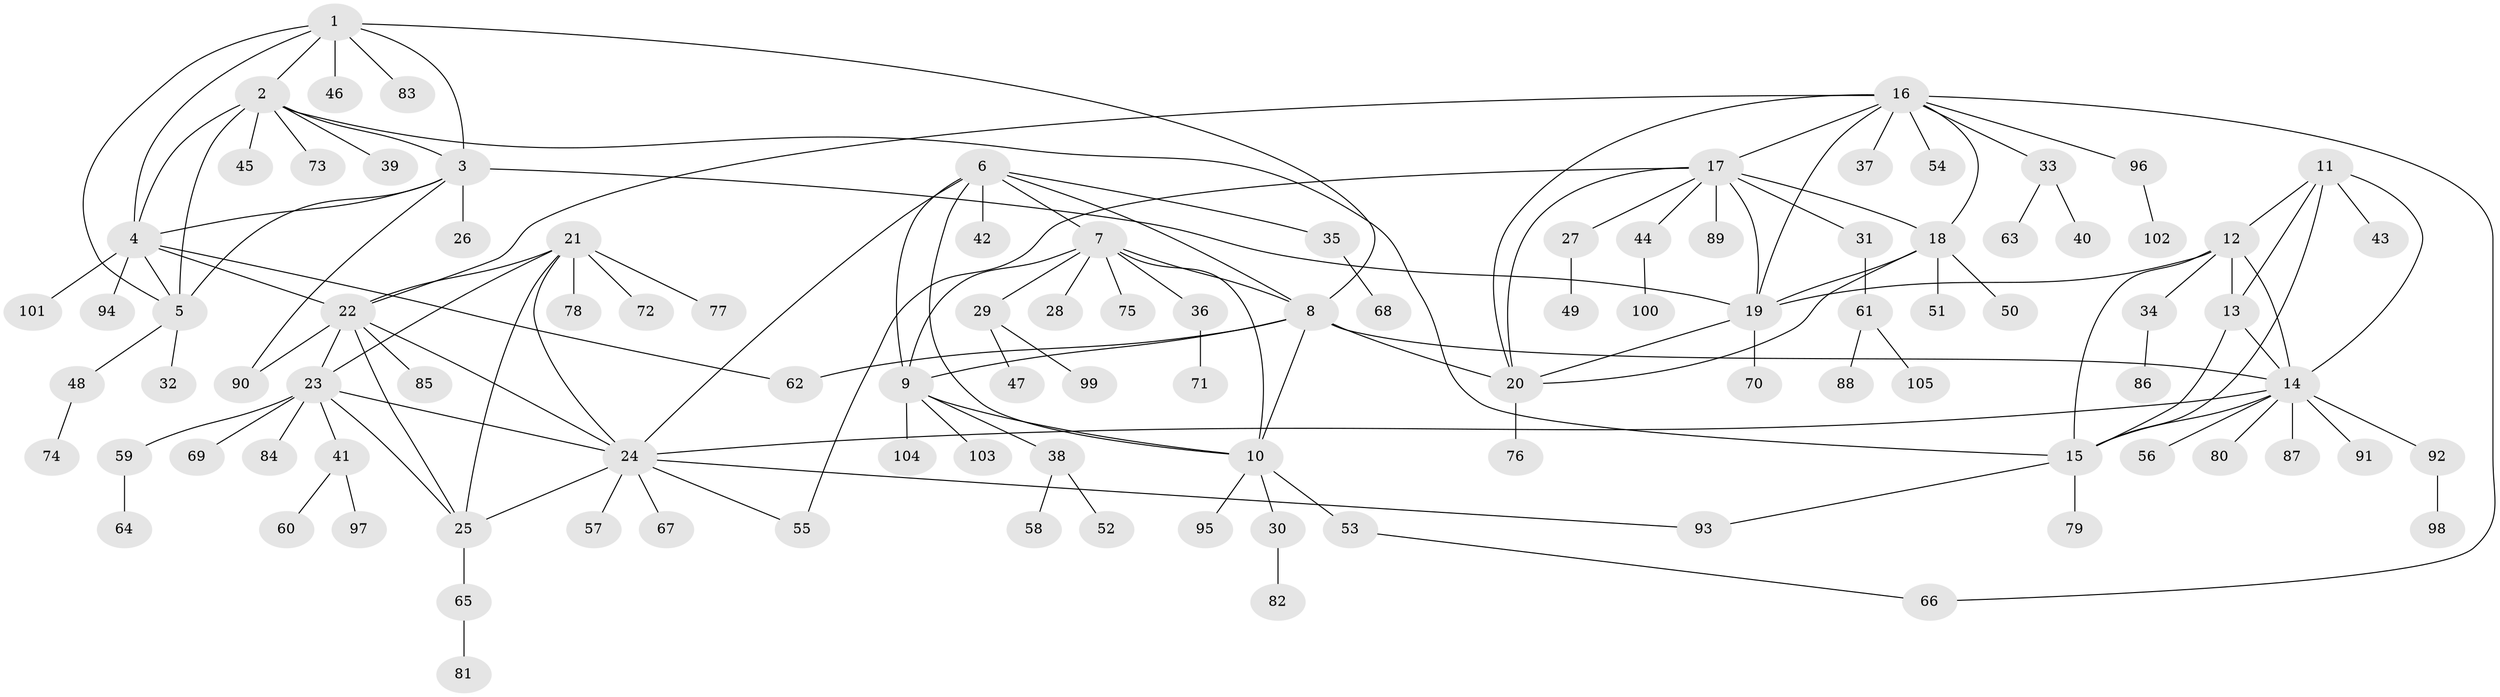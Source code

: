 // coarse degree distribution, {8: 0.038461538461538464, 2: 0.057692307692307696, 5: 0.038461538461538464, 7: 0.019230769230769232, 1: 0.7884615384615384, 9: 0.019230769230769232, 6: 0.019230769230769232, 19: 0.019230769230769232}
// Generated by graph-tools (version 1.1) at 2025/57/03/04/25 21:57:21]
// undirected, 105 vertices, 145 edges
graph export_dot {
graph [start="1"]
  node [color=gray90,style=filled];
  1;
  2;
  3;
  4;
  5;
  6;
  7;
  8;
  9;
  10;
  11;
  12;
  13;
  14;
  15;
  16;
  17;
  18;
  19;
  20;
  21;
  22;
  23;
  24;
  25;
  26;
  27;
  28;
  29;
  30;
  31;
  32;
  33;
  34;
  35;
  36;
  37;
  38;
  39;
  40;
  41;
  42;
  43;
  44;
  45;
  46;
  47;
  48;
  49;
  50;
  51;
  52;
  53;
  54;
  55;
  56;
  57;
  58;
  59;
  60;
  61;
  62;
  63;
  64;
  65;
  66;
  67;
  68;
  69;
  70;
  71;
  72;
  73;
  74;
  75;
  76;
  77;
  78;
  79;
  80;
  81;
  82;
  83;
  84;
  85;
  86;
  87;
  88;
  89;
  90;
  91;
  92;
  93;
  94;
  95;
  96;
  97;
  98;
  99;
  100;
  101;
  102;
  103;
  104;
  105;
  1 -- 2;
  1 -- 3;
  1 -- 4;
  1 -- 5;
  1 -- 8;
  1 -- 46;
  1 -- 83;
  2 -- 3;
  2 -- 4;
  2 -- 5;
  2 -- 15;
  2 -- 39;
  2 -- 45;
  2 -- 73;
  3 -- 4;
  3 -- 5;
  3 -- 19;
  3 -- 26;
  3 -- 90;
  4 -- 5;
  4 -- 22;
  4 -- 62;
  4 -- 94;
  4 -- 101;
  5 -- 32;
  5 -- 48;
  6 -- 7;
  6 -- 8;
  6 -- 9;
  6 -- 10;
  6 -- 24;
  6 -- 35;
  6 -- 42;
  7 -- 8;
  7 -- 9;
  7 -- 10;
  7 -- 28;
  7 -- 29;
  7 -- 36;
  7 -- 75;
  8 -- 9;
  8 -- 10;
  8 -- 14;
  8 -- 20;
  8 -- 62;
  9 -- 10;
  9 -- 38;
  9 -- 103;
  9 -- 104;
  10 -- 30;
  10 -- 53;
  10 -- 95;
  11 -- 12;
  11 -- 13;
  11 -- 14;
  11 -- 15;
  11 -- 43;
  12 -- 13;
  12 -- 14;
  12 -- 15;
  12 -- 19;
  12 -- 34;
  13 -- 14;
  13 -- 15;
  14 -- 15;
  14 -- 24;
  14 -- 56;
  14 -- 80;
  14 -- 87;
  14 -- 91;
  14 -- 92;
  15 -- 79;
  15 -- 93;
  16 -- 17;
  16 -- 18;
  16 -- 19;
  16 -- 20;
  16 -- 22;
  16 -- 33;
  16 -- 37;
  16 -- 54;
  16 -- 66;
  16 -- 96;
  17 -- 18;
  17 -- 19;
  17 -- 20;
  17 -- 27;
  17 -- 31;
  17 -- 44;
  17 -- 55;
  17 -- 89;
  18 -- 19;
  18 -- 20;
  18 -- 50;
  18 -- 51;
  19 -- 20;
  19 -- 70;
  20 -- 76;
  21 -- 22;
  21 -- 23;
  21 -- 24;
  21 -- 25;
  21 -- 72;
  21 -- 77;
  21 -- 78;
  22 -- 23;
  22 -- 24;
  22 -- 25;
  22 -- 85;
  22 -- 90;
  23 -- 24;
  23 -- 25;
  23 -- 41;
  23 -- 59;
  23 -- 69;
  23 -- 84;
  24 -- 25;
  24 -- 55;
  24 -- 57;
  24 -- 67;
  24 -- 93;
  25 -- 65;
  27 -- 49;
  29 -- 47;
  29 -- 99;
  30 -- 82;
  31 -- 61;
  33 -- 40;
  33 -- 63;
  34 -- 86;
  35 -- 68;
  36 -- 71;
  38 -- 52;
  38 -- 58;
  41 -- 60;
  41 -- 97;
  44 -- 100;
  48 -- 74;
  53 -- 66;
  59 -- 64;
  61 -- 88;
  61 -- 105;
  65 -- 81;
  92 -- 98;
  96 -- 102;
}
